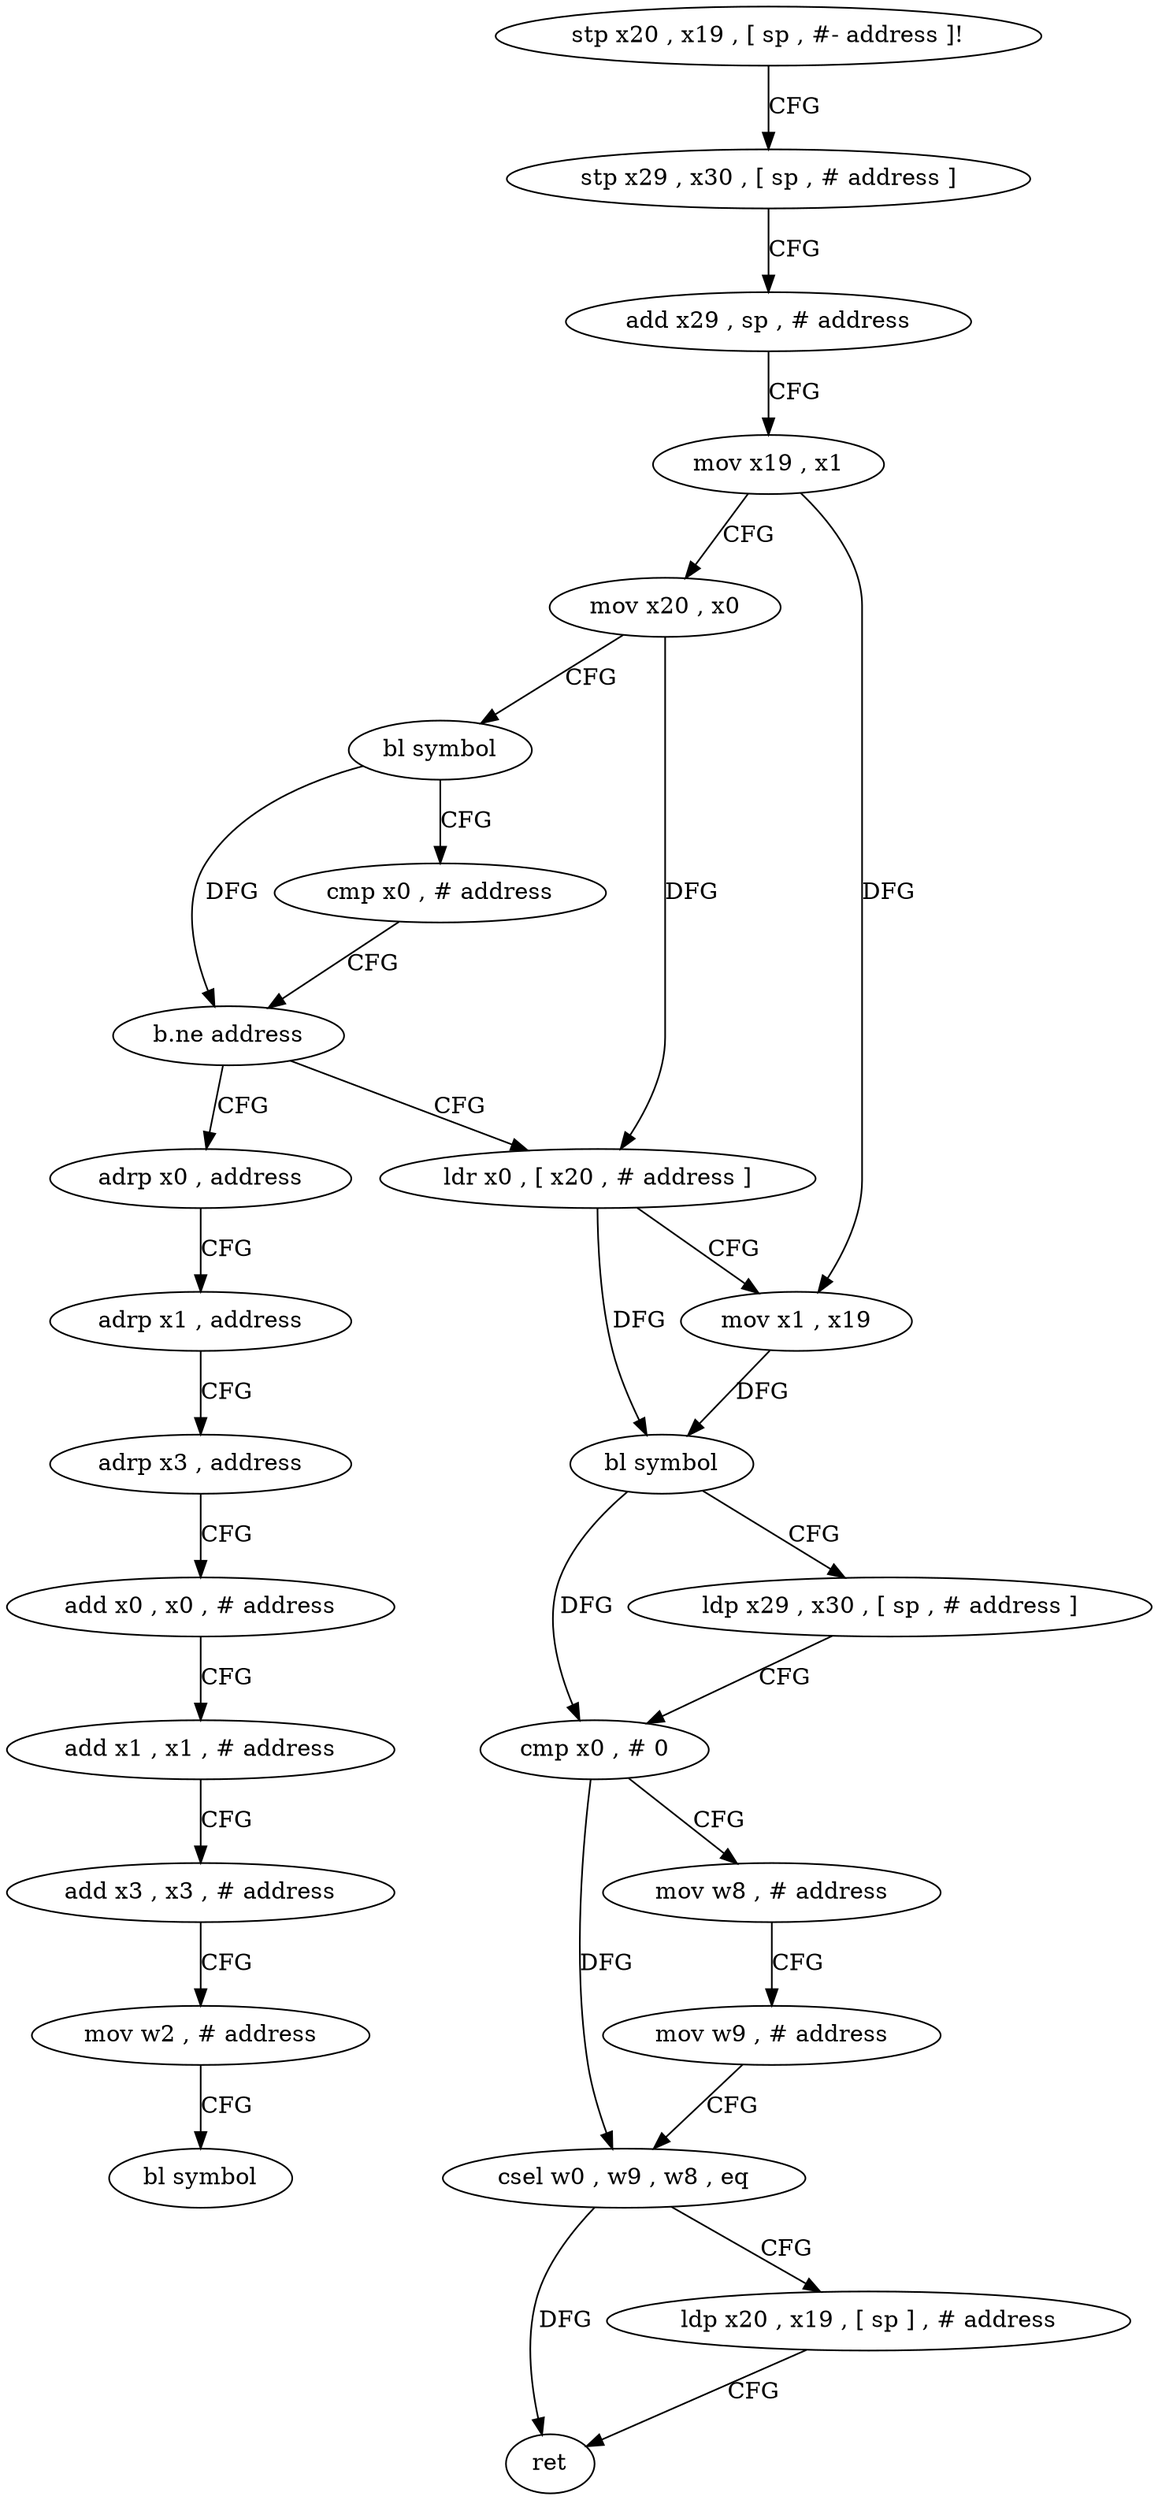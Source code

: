 digraph "func" {
"4210264" [label = "stp x20 , x19 , [ sp , #- address ]!" ]
"4210268" [label = "stp x29 , x30 , [ sp , # address ]" ]
"4210272" [label = "add x29 , sp , # address" ]
"4210276" [label = "mov x19 , x1" ]
"4210280" [label = "mov x20 , x0" ]
"4210284" [label = "bl symbol" ]
"4210288" [label = "cmp x0 , # address" ]
"4210292" [label = "b.ne address" ]
"4210336" [label = "adrp x0 , address" ]
"4210296" [label = "ldr x0 , [ x20 , # address ]" ]
"4210340" [label = "adrp x1 , address" ]
"4210344" [label = "adrp x3 , address" ]
"4210348" [label = "add x0 , x0 , # address" ]
"4210352" [label = "add x1 , x1 , # address" ]
"4210356" [label = "add x3 , x3 , # address" ]
"4210360" [label = "mov w2 , # address" ]
"4210364" [label = "bl symbol" ]
"4210300" [label = "mov x1 , x19" ]
"4210304" [label = "bl symbol" ]
"4210308" [label = "ldp x29 , x30 , [ sp , # address ]" ]
"4210312" [label = "cmp x0 , # 0" ]
"4210316" [label = "mov w8 , # address" ]
"4210320" [label = "mov w9 , # address" ]
"4210324" [label = "csel w0 , w9 , w8 , eq" ]
"4210328" [label = "ldp x20 , x19 , [ sp ] , # address" ]
"4210332" [label = "ret" ]
"4210264" -> "4210268" [ label = "CFG" ]
"4210268" -> "4210272" [ label = "CFG" ]
"4210272" -> "4210276" [ label = "CFG" ]
"4210276" -> "4210280" [ label = "CFG" ]
"4210276" -> "4210300" [ label = "DFG" ]
"4210280" -> "4210284" [ label = "CFG" ]
"4210280" -> "4210296" [ label = "DFG" ]
"4210284" -> "4210288" [ label = "CFG" ]
"4210284" -> "4210292" [ label = "DFG" ]
"4210288" -> "4210292" [ label = "CFG" ]
"4210292" -> "4210336" [ label = "CFG" ]
"4210292" -> "4210296" [ label = "CFG" ]
"4210336" -> "4210340" [ label = "CFG" ]
"4210296" -> "4210300" [ label = "CFG" ]
"4210296" -> "4210304" [ label = "DFG" ]
"4210340" -> "4210344" [ label = "CFG" ]
"4210344" -> "4210348" [ label = "CFG" ]
"4210348" -> "4210352" [ label = "CFG" ]
"4210352" -> "4210356" [ label = "CFG" ]
"4210356" -> "4210360" [ label = "CFG" ]
"4210360" -> "4210364" [ label = "CFG" ]
"4210300" -> "4210304" [ label = "DFG" ]
"4210304" -> "4210308" [ label = "CFG" ]
"4210304" -> "4210312" [ label = "DFG" ]
"4210308" -> "4210312" [ label = "CFG" ]
"4210312" -> "4210316" [ label = "CFG" ]
"4210312" -> "4210324" [ label = "DFG" ]
"4210316" -> "4210320" [ label = "CFG" ]
"4210320" -> "4210324" [ label = "CFG" ]
"4210324" -> "4210328" [ label = "CFG" ]
"4210324" -> "4210332" [ label = "DFG" ]
"4210328" -> "4210332" [ label = "CFG" ]
}
